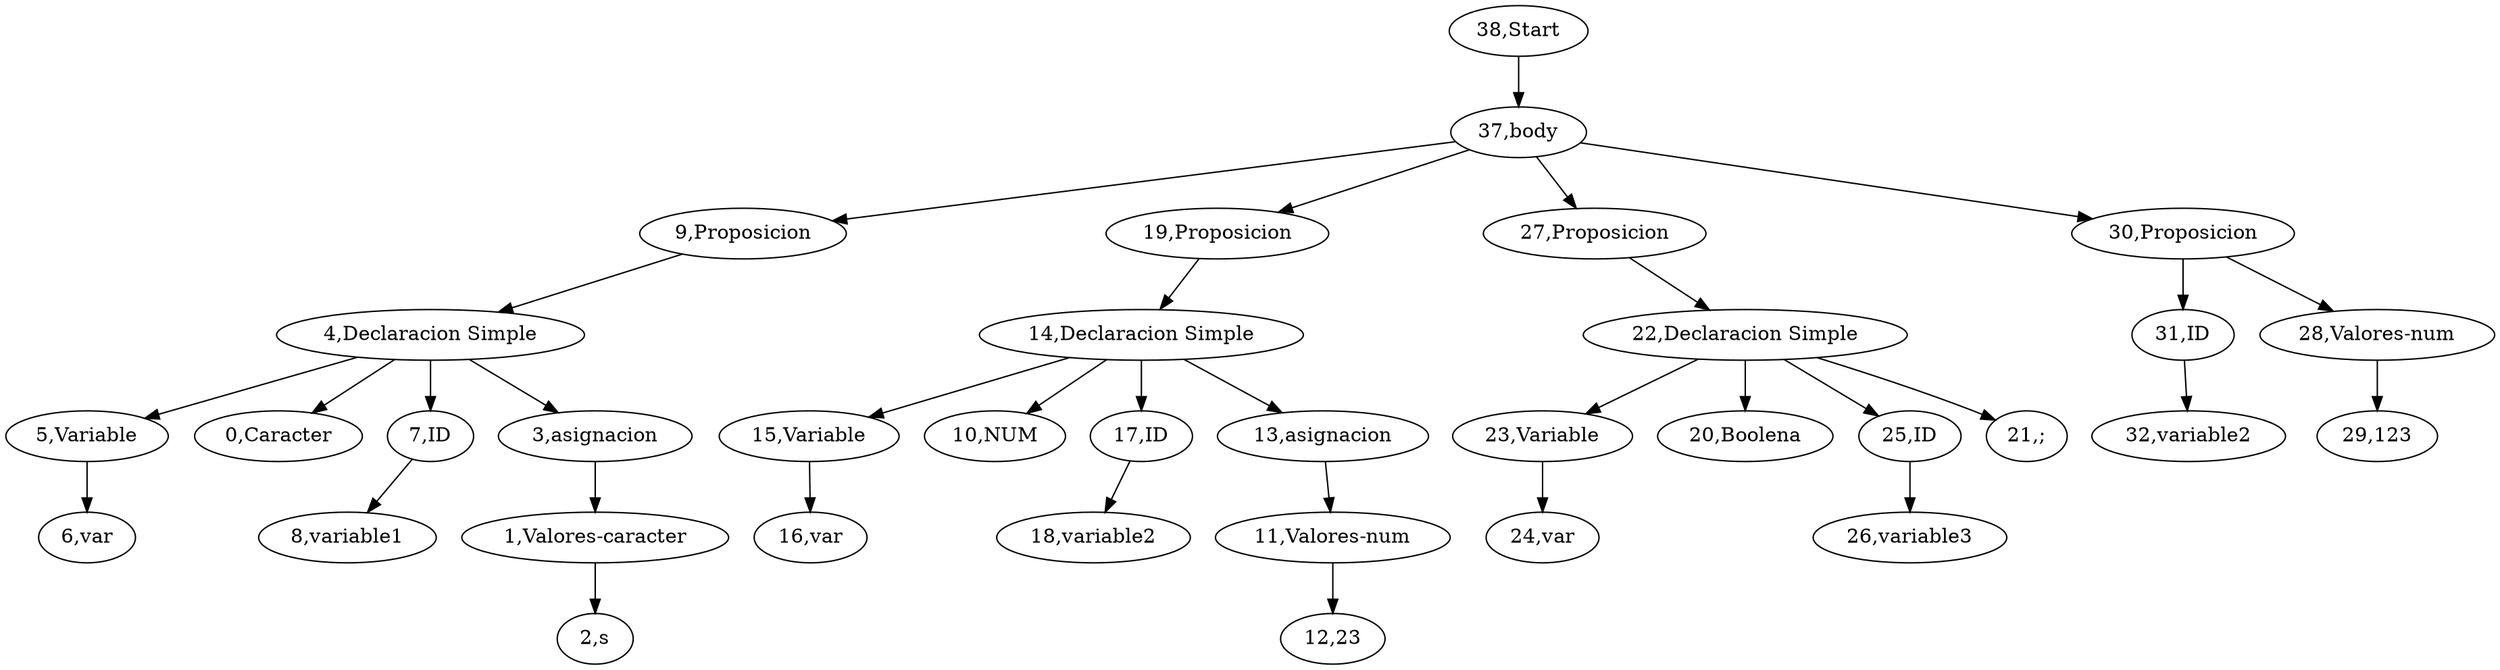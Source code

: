digraph {
"38,Start" -> "37,body";
"37,body" -> "9,Proposicion";
"9,Proposicion" -> "4,Declaracion Simple";
"4,Declaracion Simple" -> "5,Variable";
"5,Variable" -> "6,var";
"4,Declaracion Simple" -> "0,Caracter";
"4,Declaracion Simple" -> "7,ID";
"7,ID" -> "8,variable1";
"4,Declaracion Simple" -> "3,asignacion";
"3,asignacion" -> "1,Valores-caracter";
"1,Valores-caracter" -> "2,s";
"37,body" -> "19,Proposicion";
"19,Proposicion" -> "14,Declaracion Simple";
"14,Declaracion Simple" -> "15,Variable";
"15,Variable" -> "16,var";
"14,Declaracion Simple" -> "10,NUM";
"14,Declaracion Simple" -> "17,ID";
"17,ID" -> "18,variable2";
"14,Declaracion Simple" -> "13,asignacion";
"13,asignacion" -> "11,Valores-num";
"11,Valores-num" -> "12,23";
"37,body" -> "27,Proposicion";
"27,Proposicion" -> "22,Declaracion Simple";
"22,Declaracion Simple" -> "23,Variable";
"23,Variable" -> "24,var";
"22,Declaracion Simple" -> "20,Boolena";
"22,Declaracion Simple" -> "25,ID";
"25,ID" -> "26,variable3";
"22,Declaracion Simple" -> "21,;";
"37,body" -> "30,Proposicion";
"30,Proposicion" -> "31,ID";
"31,ID" -> "32,variable2";
"30,Proposicion" -> "28,Valores-num";
"28,Valores-num" -> "29,123";

}